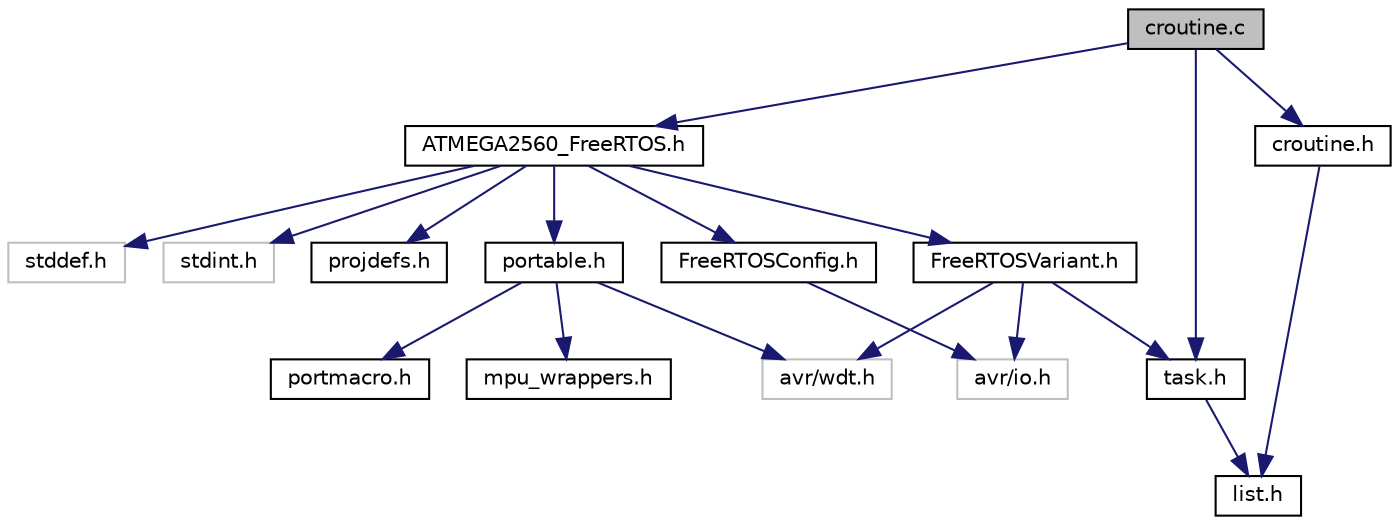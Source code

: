 digraph "croutine.c"
{
  edge [fontname="Helvetica",fontsize="10",labelfontname="Helvetica",labelfontsize="10"];
  node [fontname="Helvetica",fontsize="10",shape=record];
  Node0 [label="croutine.c",height=0.2,width=0.4,color="black", fillcolor="grey75", style="filled", fontcolor="black"];
  Node0 -> Node1 [color="midnightblue",fontsize="10",style="solid",fontname="Helvetica"];
  Node1 [label="ATMEGA2560_FreeRTOS.h",height=0.2,width=0.4,color="black", fillcolor="white", style="filled",URL="$_a_t_m_e_g_a2560___free_r_t_o_s_8h.html"];
  Node1 -> Node2 [color="midnightblue",fontsize="10",style="solid",fontname="Helvetica"];
  Node2 [label="stddef.h",height=0.2,width=0.4,color="grey75", fillcolor="white", style="filled"];
  Node1 -> Node3 [color="midnightblue",fontsize="10",style="solid",fontname="Helvetica"];
  Node3 [label="stdint.h",height=0.2,width=0.4,color="grey75", fillcolor="white", style="filled"];
  Node1 -> Node4 [color="midnightblue",fontsize="10",style="solid",fontname="Helvetica"];
  Node4 [label="FreeRTOSConfig.h",height=0.2,width=0.4,color="black", fillcolor="white", style="filled",URL="$_free_r_t_o_s_config_8h.html"];
  Node4 -> Node5 [color="midnightblue",fontsize="10",style="solid",fontname="Helvetica"];
  Node5 [label="avr/io.h",height=0.2,width=0.4,color="grey75", fillcolor="white", style="filled"];
  Node1 -> Node6 [color="midnightblue",fontsize="10",style="solid",fontname="Helvetica"];
  Node6 [label="projdefs.h",height=0.2,width=0.4,color="black", fillcolor="white", style="filled",URL="$projdefs_8h.html"];
  Node1 -> Node7 [color="midnightblue",fontsize="10",style="solid",fontname="Helvetica"];
  Node7 [label="portable.h",height=0.2,width=0.4,color="black", fillcolor="white", style="filled",URL="$portable_8h.html"];
  Node7 -> Node8 [color="midnightblue",fontsize="10",style="solid",fontname="Helvetica"];
  Node8 [label="portmacro.h",height=0.2,width=0.4,color="black", fillcolor="white", style="filled",URL="$portmacro_8h.html"];
  Node7 -> Node9 [color="midnightblue",fontsize="10",style="solid",fontname="Helvetica"];
  Node9 [label="avr/wdt.h",height=0.2,width=0.4,color="grey75", fillcolor="white", style="filled"];
  Node7 -> Node10 [color="midnightblue",fontsize="10",style="solid",fontname="Helvetica"];
  Node10 [label="mpu_wrappers.h",height=0.2,width=0.4,color="black", fillcolor="white", style="filled",URL="$mpu__wrappers_8h.html"];
  Node1 -> Node11 [color="midnightblue",fontsize="10",style="solid",fontname="Helvetica"];
  Node11 [label="FreeRTOSVariant.h",height=0.2,width=0.4,color="black", fillcolor="white", style="filled",URL="$_free_r_t_o_s_variant_8h.html"];
  Node11 -> Node5 [color="midnightblue",fontsize="10",style="solid",fontname="Helvetica"];
  Node11 -> Node9 [color="midnightblue",fontsize="10",style="solid",fontname="Helvetica"];
  Node11 -> Node12 [color="midnightblue",fontsize="10",style="solid",fontname="Helvetica"];
  Node12 [label="task.h",height=0.2,width=0.4,color="black", fillcolor="white", style="filled",URL="$task_8h.html"];
  Node12 -> Node13 [color="midnightblue",fontsize="10",style="solid",fontname="Helvetica"];
  Node13 [label="list.h",height=0.2,width=0.4,color="black", fillcolor="white", style="filled",URL="$list_8h.html"];
  Node0 -> Node12 [color="midnightblue",fontsize="10",style="solid",fontname="Helvetica"];
  Node0 -> Node14 [color="midnightblue",fontsize="10",style="solid",fontname="Helvetica"];
  Node14 [label="croutine.h",height=0.2,width=0.4,color="black", fillcolor="white", style="filled",URL="$croutine_8h.html"];
  Node14 -> Node13 [color="midnightblue",fontsize="10",style="solid",fontname="Helvetica"];
}

